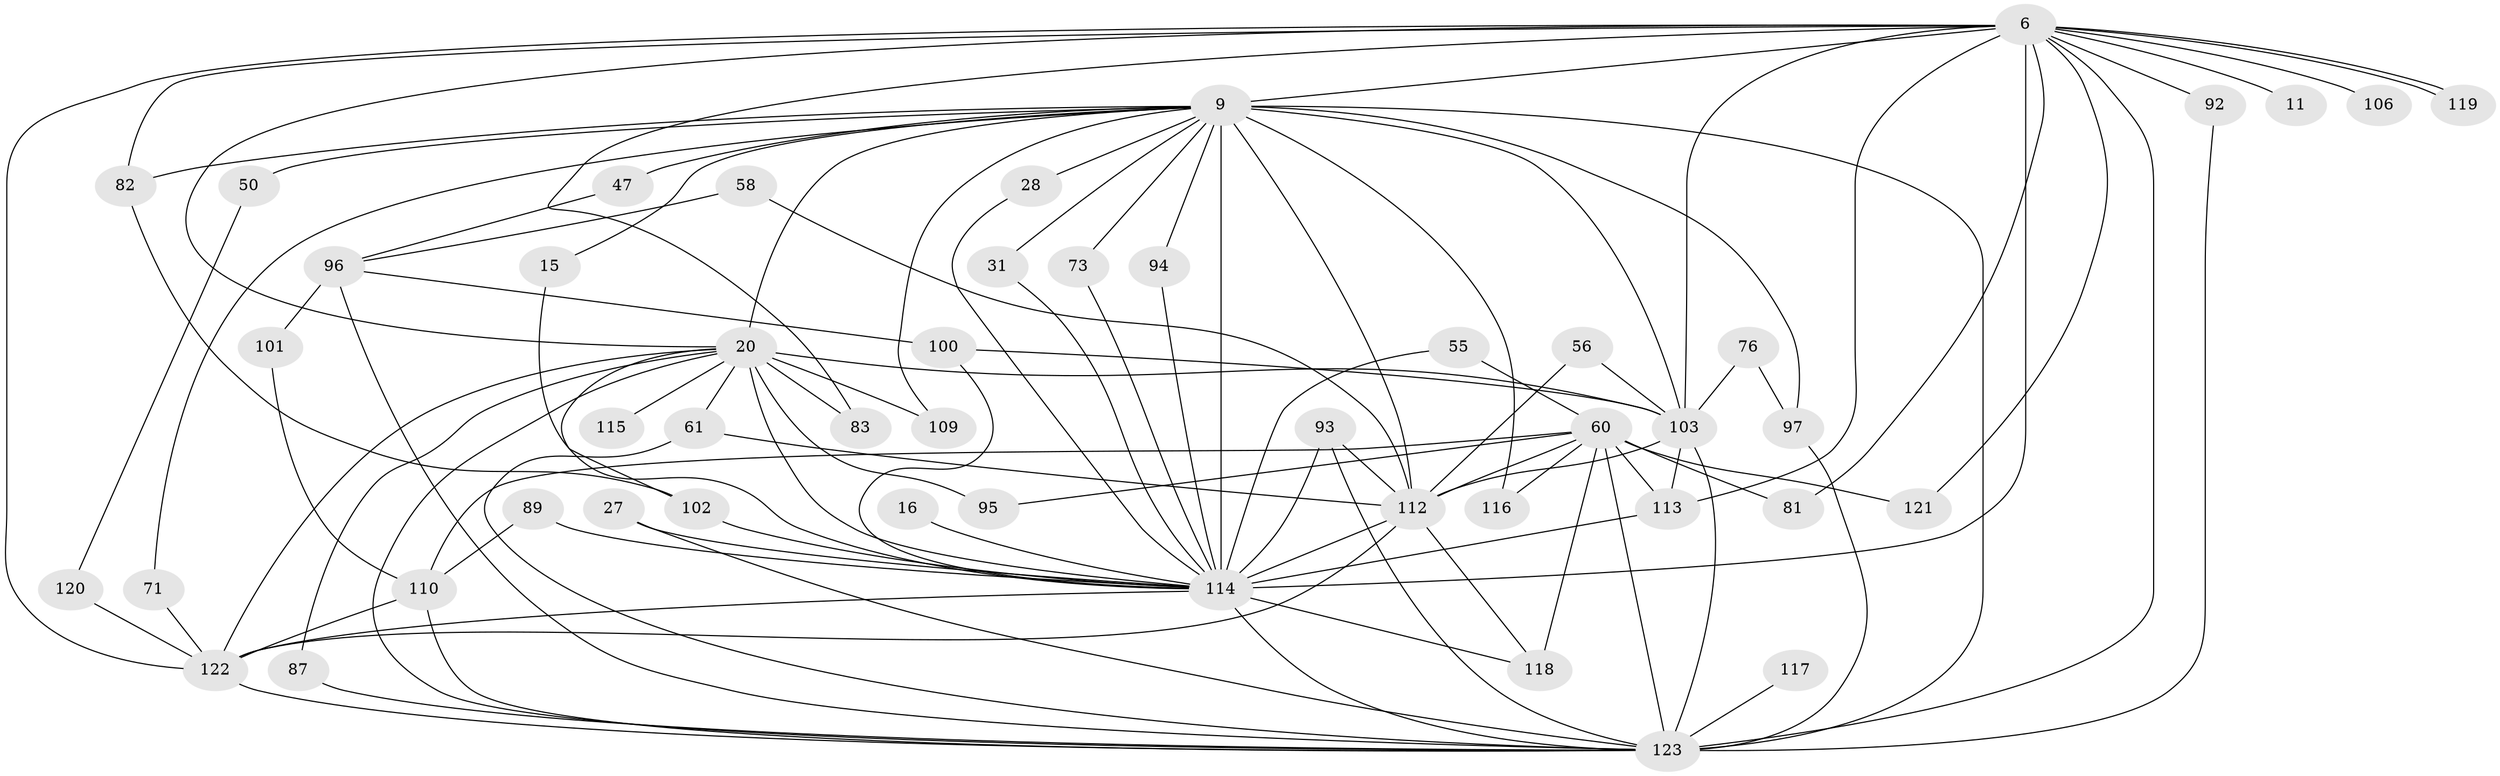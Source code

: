 // original degree distribution, {18: 0.016260162601626018, 14: 0.016260162601626018, 23: 0.008130081300813009, 20: 0.016260162601626018, 17: 0.008130081300813009, 27: 0.008130081300813009, 21: 0.008130081300813009, 26: 0.008130081300813009, 2: 0.5203252032520326, 5: 0.07317073170731707, 7: 0.016260162601626018, 6: 0.032520325203252036, 3: 0.18699186991869918, 4: 0.07317073170731707, 8: 0.008130081300813009}
// Generated by graph-tools (version 1.1) at 2025/49/03/04/25 21:49:17]
// undirected, 49 vertices, 105 edges
graph export_dot {
graph [start="1"]
  node [color=gray90,style=filled];
  6 [super="+5"];
  9 [super="+1+2"];
  11;
  15;
  16;
  20 [super="+18+10"];
  27;
  28 [super="+17"];
  31;
  47;
  50;
  55;
  56;
  58;
  60 [super="+21"];
  61 [super="+36"];
  71;
  73;
  76;
  81;
  82 [super="+22"];
  83;
  87;
  89;
  92 [super="+69"];
  93 [super="+74+46"];
  94;
  95;
  96 [super="+13+24"];
  97 [super="+65"];
  100 [super="+54"];
  101;
  102 [super="+63"];
  103 [super="+53+99+77+80+85"];
  106;
  109 [super="+88"];
  110 [super="+105"];
  112 [super="+51+86+79"];
  113 [super="+107"];
  114 [super="+42+8"];
  115;
  116;
  117 [super="+91"];
  118 [super="+111"];
  119;
  120;
  121 [super="+108"];
  122 [super="+14+75+90+104+72"];
  123 [super="+98+7"];
  6 -- 9 [weight=6];
  6 -- 11 [weight=2];
  6 -- 92 [weight=2];
  6 -- 106 [weight=2];
  6 -- 119;
  6 -- 119;
  6 -- 121 [weight=2];
  6 -- 81;
  6 -- 83;
  6 -- 122 [weight=2];
  6 -- 20 [weight=3];
  6 -- 82;
  6 -- 103 [weight=2];
  6 -- 123 [weight=4];
  6 -- 113;
  6 -- 114 [weight=4];
  9 -- 28 [weight=2];
  9 -- 50 [weight=2];
  9 -- 94;
  9 -- 112 [weight=3];
  9 -- 31;
  9 -- 97 [weight=2];
  9 -- 109;
  9 -- 47;
  9 -- 116;
  9 -- 71;
  9 -- 73;
  9 -- 15;
  9 -- 20 [weight=3];
  9 -- 82;
  9 -- 123 [weight=7];
  9 -- 103 [weight=2];
  9 -- 114 [weight=8];
  15 -- 114;
  16 -- 114 [weight=2];
  20 -- 87;
  20 -- 83;
  20 -- 95;
  20 -- 102;
  20 -- 115;
  20 -- 61;
  20 -- 123 [weight=2];
  20 -- 109;
  20 -- 103 [weight=7];
  20 -- 122 [weight=3];
  20 -- 114 [weight=3];
  27 -- 123;
  27 -- 114;
  28 -- 114;
  31 -- 114;
  47 -- 96;
  50 -- 120;
  55 -- 60;
  55 -- 114;
  56 -- 112;
  56 -- 103;
  58 -- 96;
  58 -- 112;
  60 -- 116;
  60 -- 118 [weight=3];
  60 -- 121;
  60 -- 110 [weight=2];
  60 -- 81;
  60 -- 113;
  60 -- 95;
  60 -- 112 [weight=2];
  60 -- 123 [weight=4];
  61 -- 112;
  61 -- 123;
  71 -- 122;
  73 -- 114;
  76 -- 97;
  76 -- 103;
  82 -- 102;
  87 -- 123;
  89 -- 110;
  89 -- 114;
  92 -- 123;
  93 -- 112;
  93 -- 123;
  93 -- 114 [weight=2];
  94 -- 114;
  96 -- 101;
  96 -- 100;
  96 -- 123 [weight=5];
  97 -- 123 [weight=2];
  100 -- 103;
  100 -- 114;
  101 -- 110;
  102 -- 114 [weight=3];
  103 -- 123 [weight=9];
  103 -- 113;
  103 -- 112;
  110 -- 122;
  110 -- 123 [weight=2];
  112 -- 118;
  112 -- 122 [weight=3];
  112 -- 114;
  113 -- 114;
  114 -- 123 [weight=6];
  114 -- 118;
  114 -- 122 [weight=2];
  117 -- 123 [weight=3];
  120 -- 122;
  122 -- 123 [weight=3];
}
